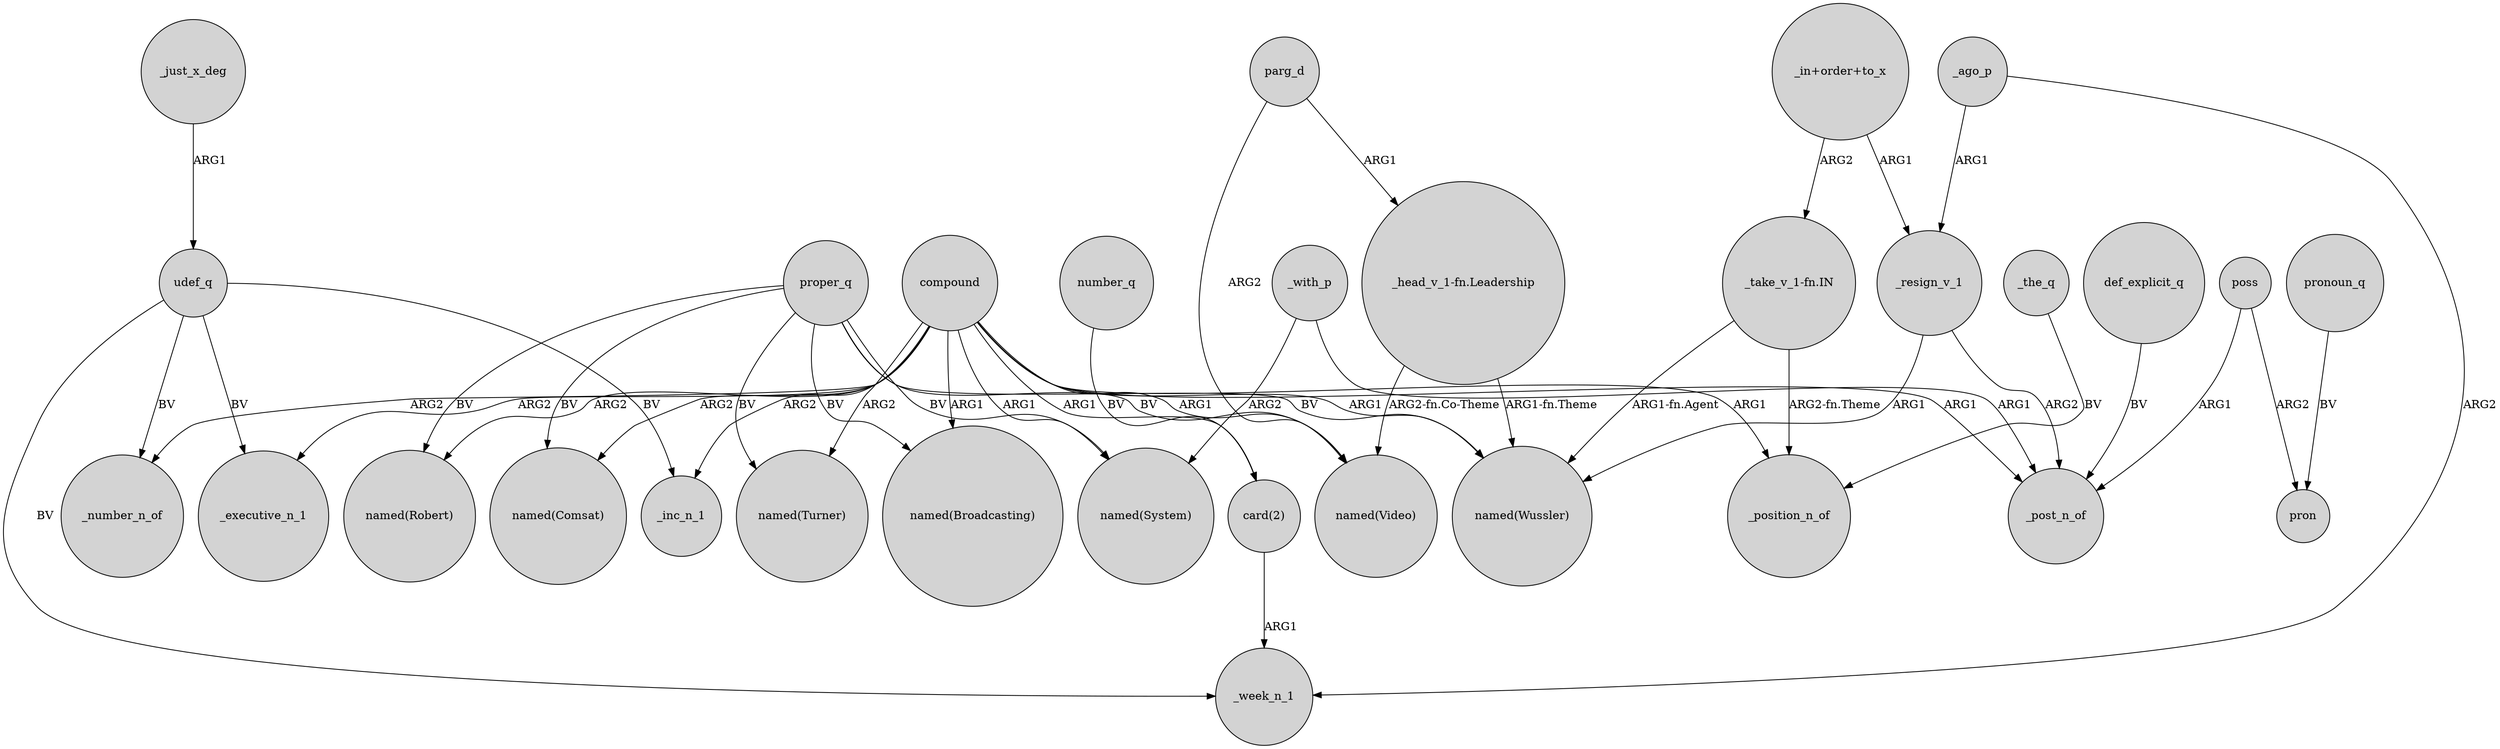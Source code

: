 digraph {
	node [shape=circle style=filled]
	_resign_v_1 -> _post_n_of [label=ARG2]
	compound -> "named(Video)" [label=ARG1]
	proper_q -> "named(Turner)" [label=BV]
	_just_x_deg -> udef_q [label=ARG1]
	"_in+order+to_x" -> _resign_v_1 [label=ARG1]
	udef_q -> _inc_n_1 [label=BV]
	udef_q -> _number_n_of [label=BV]
	poss -> pron [label=ARG2]
	udef_q -> _executive_n_1 [label=BV]
	parg_d -> "_head_v_1-fn.Leadership" [label=ARG1]
	proper_q -> "named(Wussler)" [label=BV]
	proper_q -> "named(Broadcasting)" [label=BV]
	_ago_p -> _resign_v_1 [label=ARG1]
	compound -> "named(Comsat)" [label=ARG2]
	compound -> "named(Broadcasting)" [label=ARG1]
	compound -> "named(Robert)" [label=ARG2]
	parg_d -> "named(Video)" [label=ARG2]
	"_in+order+to_x" -> "_take_v_1-fn.IN" [label=ARG2]
	_the_q -> _position_n_of [label=BV]
	"_head_v_1-fn.Leadership" -> "named(Video)" [label="ARG2-fn.Co-Theme"]
	compound -> _post_n_of [label=ARG1]
	poss -> _post_n_of [label=ARG1]
	compound -> "named(Turner)" [label=ARG2]
	_with_p -> "named(System)" [label=ARG2]
	"card(2)" -> _week_n_1 [label=ARG1]
	pronoun_q -> pron [label=BV]
	_resign_v_1 -> "named(Wussler)" [label=ARG1]
	compound -> "named(Wussler)" [label=ARG1]
	proper_q -> "named(Robert)" [label=BV]
	udef_q -> _week_n_1 [label=BV]
	compound -> "card(2)" [label=ARG1]
	compound -> _position_n_of [label=ARG1]
	"_head_v_1-fn.Leadership" -> "named(Wussler)" [label="ARG1-fn.Theme"]
	proper_q -> "named(Video)" [label=BV]
	proper_q -> "named(System)" [label=BV]
	compound -> "named(System)" [label=ARG1]
	_ago_p -> _week_n_1 [label=ARG2]
	compound -> _number_n_of [label=ARG2]
	def_explicit_q -> _post_n_of [label=BV]
	"_take_v_1-fn.IN" -> "named(Wussler)" [label="ARG1-fn.Agent"]
	proper_q -> "named(Comsat)" [label=BV]
	number_q -> "card(2)" [label=BV]
	compound -> _executive_n_1 [label=ARG2]
	compound -> _inc_n_1 [label=ARG2]
	_with_p -> _post_n_of [label=ARG1]
	"_take_v_1-fn.IN" -> _position_n_of [label="ARG2-fn.Theme"]
}
